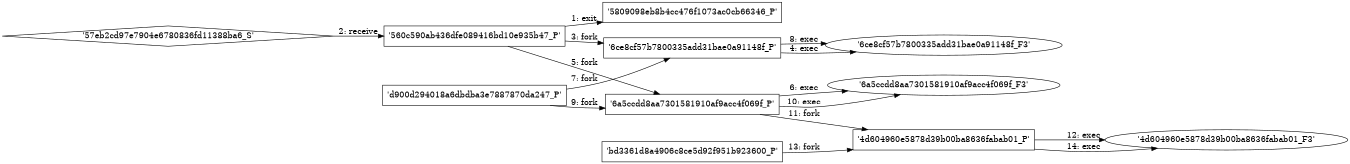 digraph "D:\Learning\Paper\apt\基于CTI的攻击预警\Dataset\攻击图\ASGfromALLCTI\CISO Series Lessons learned from the Microsoft SOC—Part 2a Organizing people.dot" {
rankdir="LR"
size="9"
fixedsize="false"
splines="true"
nodesep=0.3
ranksep=0
fontsize=10
overlap="scalexy"
engine= "neato"
	"'560c590ab436dfe089416bd10e935b47_P'" [node_type=Process shape=box]
	"'5809098eb8b4cc476f1073ac0cb66346_P'" [node_type=Process shape=box]
	"'560c590ab436dfe089416bd10e935b47_P'" -> "'5809098eb8b4cc476f1073ac0cb66346_P'" [label="1: exit"]
	"'560c590ab436dfe089416bd10e935b47_P'" [node_type=Process shape=box]
	"'57eb2cd97e7904e6780836fd11388ba6_S'" [node_type=Socket shape=diamond]
	"'57eb2cd97e7904e6780836fd11388ba6_S'" -> "'560c590ab436dfe089416bd10e935b47_P'" [label="2: receive"]
	"'560c590ab436dfe089416bd10e935b47_P'" [node_type=Process shape=box]
	"'6ce8cf57b7800335add31bae0a91148f_P'" [node_type=Process shape=box]
	"'560c590ab436dfe089416bd10e935b47_P'" -> "'6ce8cf57b7800335add31bae0a91148f_P'" [label="3: fork"]
	"'6ce8cf57b7800335add31bae0a91148f_P'" [node_type=Process shape=box]
	"'6ce8cf57b7800335add31bae0a91148f_F3'" [node_type=File shape=ellipse]
	"'6ce8cf57b7800335add31bae0a91148f_P'" -> "'6ce8cf57b7800335add31bae0a91148f_F3'" [label="4: exec"]
	"'560c590ab436dfe089416bd10e935b47_P'" [node_type=Process shape=box]
	"'6a5ccdd8aa7301581910af9acc4f069f_P'" [node_type=Process shape=box]
	"'560c590ab436dfe089416bd10e935b47_P'" -> "'6a5ccdd8aa7301581910af9acc4f069f_P'" [label="5: fork"]
	"'6a5ccdd8aa7301581910af9acc4f069f_P'" [node_type=Process shape=box]
	"'6a5ccdd8aa7301581910af9acc4f069f_F3'" [node_type=File shape=ellipse]
	"'6a5ccdd8aa7301581910af9acc4f069f_P'" -> "'6a5ccdd8aa7301581910af9acc4f069f_F3'" [label="6: exec"]
	"'d900d294018a6dbdba3e7887870da247_P'" [node_type=Process shape=box]
	"'6ce8cf57b7800335add31bae0a91148f_P'" [node_type=Process shape=box]
	"'d900d294018a6dbdba3e7887870da247_P'" -> "'6ce8cf57b7800335add31bae0a91148f_P'" [label="7: fork"]
	"'6ce8cf57b7800335add31bae0a91148f_P'" [node_type=Process shape=box]
	"'6ce8cf57b7800335add31bae0a91148f_F3'" [node_type=File shape=ellipse]
	"'6ce8cf57b7800335add31bae0a91148f_P'" -> "'6ce8cf57b7800335add31bae0a91148f_F3'" [label="8: exec"]
	"'d900d294018a6dbdba3e7887870da247_P'" [node_type=Process shape=box]
	"'6a5ccdd8aa7301581910af9acc4f069f_P'" [node_type=Process shape=box]
	"'d900d294018a6dbdba3e7887870da247_P'" -> "'6a5ccdd8aa7301581910af9acc4f069f_P'" [label="9: fork"]
	"'6a5ccdd8aa7301581910af9acc4f069f_P'" [node_type=Process shape=box]
	"'6a5ccdd8aa7301581910af9acc4f069f_F3'" [node_type=File shape=ellipse]
	"'6a5ccdd8aa7301581910af9acc4f069f_P'" -> "'6a5ccdd8aa7301581910af9acc4f069f_F3'" [label="10: exec"]
	"'6a5ccdd8aa7301581910af9acc4f069f_P'" [node_type=Process shape=box]
	"'4d604960e5878d39b00ba8636fabab01_P'" [node_type=Process shape=box]
	"'6a5ccdd8aa7301581910af9acc4f069f_P'" -> "'4d604960e5878d39b00ba8636fabab01_P'" [label="11: fork"]
	"'4d604960e5878d39b00ba8636fabab01_P'" [node_type=Process shape=box]
	"'4d604960e5878d39b00ba8636fabab01_F3'" [node_type=File shape=ellipse]
	"'4d604960e5878d39b00ba8636fabab01_P'" -> "'4d604960e5878d39b00ba8636fabab01_F3'" [label="12: exec"]
	"'bd3361d8a4906c8ce5d92f951b923600_P'" [node_type=Process shape=box]
	"'4d604960e5878d39b00ba8636fabab01_P'" [node_type=Process shape=box]
	"'bd3361d8a4906c8ce5d92f951b923600_P'" -> "'4d604960e5878d39b00ba8636fabab01_P'" [label="13: fork"]
	"'4d604960e5878d39b00ba8636fabab01_P'" [node_type=Process shape=box]
	"'4d604960e5878d39b00ba8636fabab01_F3'" [node_type=File shape=ellipse]
	"'4d604960e5878d39b00ba8636fabab01_P'" -> "'4d604960e5878d39b00ba8636fabab01_F3'" [label="14: exec"]
}
